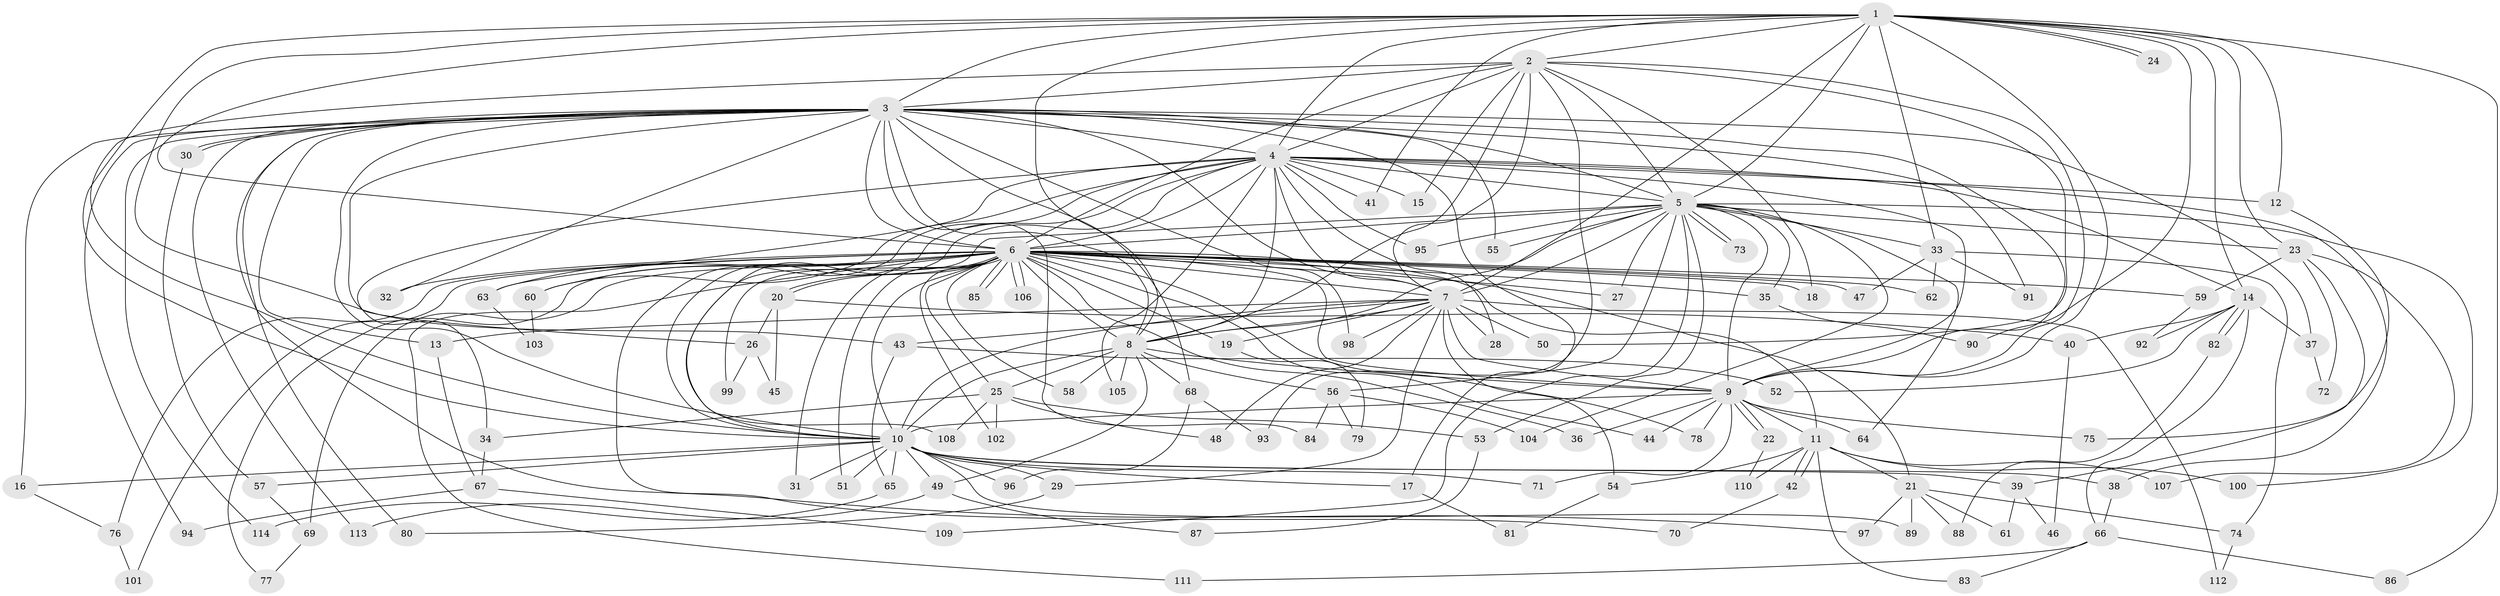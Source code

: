 // Generated by graph-tools (version 1.1) at 2025/25/03/09/25 03:25:48]
// undirected, 114 vertices, 253 edges
graph export_dot {
graph [start="1"]
  node [color=gray90,style=filled];
  1;
  2;
  3;
  4;
  5;
  6;
  7;
  8;
  9;
  10;
  11;
  12;
  13;
  14;
  15;
  16;
  17;
  18;
  19;
  20;
  21;
  22;
  23;
  24;
  25;
  26;
  27;
  28;
  29;
  30;
  31;
  32;
  33;
  34;
  35;
  36;
  37;
  38;
  39;
  40;
  41;
  42;
  43;
  44;
  45;
  46;
  47;
  48;
  49;
  50;
  51;
  52;
  53;
  54;
  55;
  56;
  57;
  58;
  59;
  60;
  61;
  62;
  63;
  64;
  65;
  66;
  67;
  68;
  69;
  70;
  71;
  72;
  73;
  74;
  75;
  76;
  77;
  78;
  79;
  80;
  81;
  82;
  83;
  84;
  85;
  86;
  87;
  88;
  89;
  90;
  91;
  92;
  93;
  94;
  95;
  96;
  97;
  98;
  99;
  100;
  101;
  102;
  103;
  104;
  105;
  106;
  107;
  108;
  109;
  110;
  111;
  112;
  113;
  114;
  1 -- 2;
  1 -- 3;
  1 -- 4;
  1 -- 5;
  1 -- 6;
  1 -- 7;
  1 -- 8;
  1 -- 9;
  1 -- 10;
  1 -- 12;
  1 -- 14;
  1 -- 23;
  1 -- 24;
  1 -- 24;
  1 -- 33;
  1 -- 41;
  1 -- 43;
  1 -- 86;
  1 -- 90;
  2 -- 3;
  2 -- 4;
  2 -- 5;
  2 -- 6;
  2 -- 7;
  2 -- 8;
  2 -- 9;
  2 -- 10;
  2 -- 15;
  2 -- 18;
  2 -- 50;
  2 -- 93;
  3 -- 4;
  3 -- 5;
  3 -- 6;
  3 -- 7;
  3 -- 8;
  3 -- 9;
  3 -- 10;
  3 -- 13;
  3 -- 16;
  3 -- 17;
  3 -- 26;
  3 -- 30;
  3 -- 30;
  3 -- 32;
  3 -- 37;
  3 -- 55;
  3 -- 68;
  3 -- 80;
  3 -- 84;
  3 -- 91;
  3 -- 94;
  3 -- 97;
  3 -- 98;
  3 -- 113;
  3 -- 114;
  4 -- 5;
  4 -- 6;
  4 -- 7;
  4 -- 8;
  4 -- 9;
  4 -- 10;
  4 -- 12;
  4 -- 14;
  4 -- 15;
  4 -- 28;
  4 -- 34;
  4 -- 38;
  4 -- 41;
  4 -- 60;
  4 -- 63;
  4 -- 70;
  4 -- 95;
  4 -- 105;
  4 -- 108;
  5 -- 6;
  5 -- 7;
  5 -- 8;
  5 -- 9;
  5 -- 10;
  5 -- 23;
  5 -- 27;
  5 -- 33;
  5 -- 35;
  5 -- 53;
  5 -- 55;
  5 -- 56;
  5 -- 64;
  5 -- 73;
  5 -- 73;
  5 -- 95;
  5 -- 100;
  5 -- 104;
  5 -- 109;
  6 -- 7;
  6 -- 8;
  6 -- 9;
  6 -- 10;
  6 -- 11;
  6 -- 18;
  6 -- 19;
  6 -- 20;
  6 -- 20;
  6 -- 21;
  6 -- 25;
  6 -- 27;
  6 -- 31;
  6 -- 32;
  6 -- 35;
  6 -- 36;
  6 -- 44;
  6 -- 47;
  6 -- 51;
  6 -- 58;
  6 -- 59;
  6 -- 60;
  6 -- 62;
  6 -- 63;
  6 -- 69;
  6 -- 76;
  6 -- 77;
  6 -- 78;
  6 -- 85;
  6 -- 85;
  6 -- 99;
  6 -- 101;
  6 -- 102;
  6 -- 106;
  6 -- 106;
  6 -- 111;
  7 -- 8;
  7 -- 9;
  7 -- 10;
  7 -- 13;
  7 -- 19;
  7 -- 28;
  7 -- 29;
  7 -- 43;
  7 -- 48;
  7 -- 50;
  7 -- 54;
  7 -- 98;
  7 -- 112;
  8 -- 9;
  8 -- 10;
  8 -- 25;
  8 -- 49;
  8 -- 56;
  8 -- 58;
  8 -- 68;
  8 -- 105;
  9 -- 10;
  9 -- 11;
  9 -- 22;
  9 -- 22;
  9 -- 36;
  9 -- 44;
  9 -- 64;
  9 -- 71;
  9 -- 75;
  9 -- 78;
  10 -- 16;
  10 -- 17;
  10 -- 29;
  10 -- 31;
  10 -- 38;
  10 -- 39;
  10 -- 49;
  10 -- 51;
  10 -- 57;
  10 -- 65;
  10 -- 71;
  10 -- 89;
  10 -- 96;
  11 -- 21;
  11 -- 42;
  11 -- 42;
  11 -- 54;
  11 -- 83;
  11 -- 100;
  11 -- 107;
  11 -- 110;
  12 -- 75;
  13 -- 67;
  14 -- 37;
  14 -- 40;
  14 -- 52;
  14 -- 66;
  14 -- 82;
  14 -- 82;
  14 -- 92;
  16 -- 76;
  17 -- 81;
  19 -- 79;
  20 -- 26;
  20 -- 40;
  20 -- 45;
  21 -- 61;
  21 -- 74;
  21 -- 88;
  21 -- 89;
  21 -- 97;
  22 -- 110;
  23 -- 39;
  23 -- 59;
  23 -- 72;
  23 -- 107;
  25 -- 34;
  25 -- 48;
  25 -- 53;
  25 -- 102;
  25 -- 108;
  26 -- 45;
  26 -- 99;
  29 -- 80;
  30 -- 57;
  33 -- 47;
  33 -- 62;
  33 -- 74;
  33 -- 91;
  34 -- 67;
  35 -- 90;
  37 -- 72;
  38 -- 66;
  39 -- 46;
  39 -- 61;
  40 -- 46;
  42 -- 70;
  43 -- 52;
  43 -- 65;
  49 -- 87;
  49 -- 113;
  53 -- 87;
  54 -- 81;
  56 -- 79;
  56 -- 84;
  56 -- 104;
  57 -- 69;
  59 -- 92;
  60 -- 103;
  63 -- 103;
  65 -- 114;
  66 -- 83;
  66 -- 86;
  66 -- 111;
  67 -- 94;
  67 -- 109;
  68 -- 93;
  68 -- 96;
  69 -- 77;
  74 -- 112;
  76 -- 101;
  82 -- 88;
}
